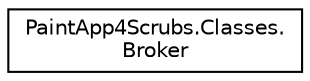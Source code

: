 digraph "Graphical Class Hierarchy"
{
 // LATEX_PDF_SIZE
  edge [fontname="Helvetica",fontsize="10",labelfontname="Helvetica",labelfontsize="10"];
  node [fontname="Helvetica",fontsize="10",shape=record];
  rankdir="LR";
  Node0 [label="PaintApp4Scrubs.Classes.\lBroker",height=0.2,width=0.4,color="black", fillcolor="white", style="filled",URL="$class_paint_app4_scrubs_1_1_classes_1_1_broker.html",tooltip="this class handles all the commands"];
}
